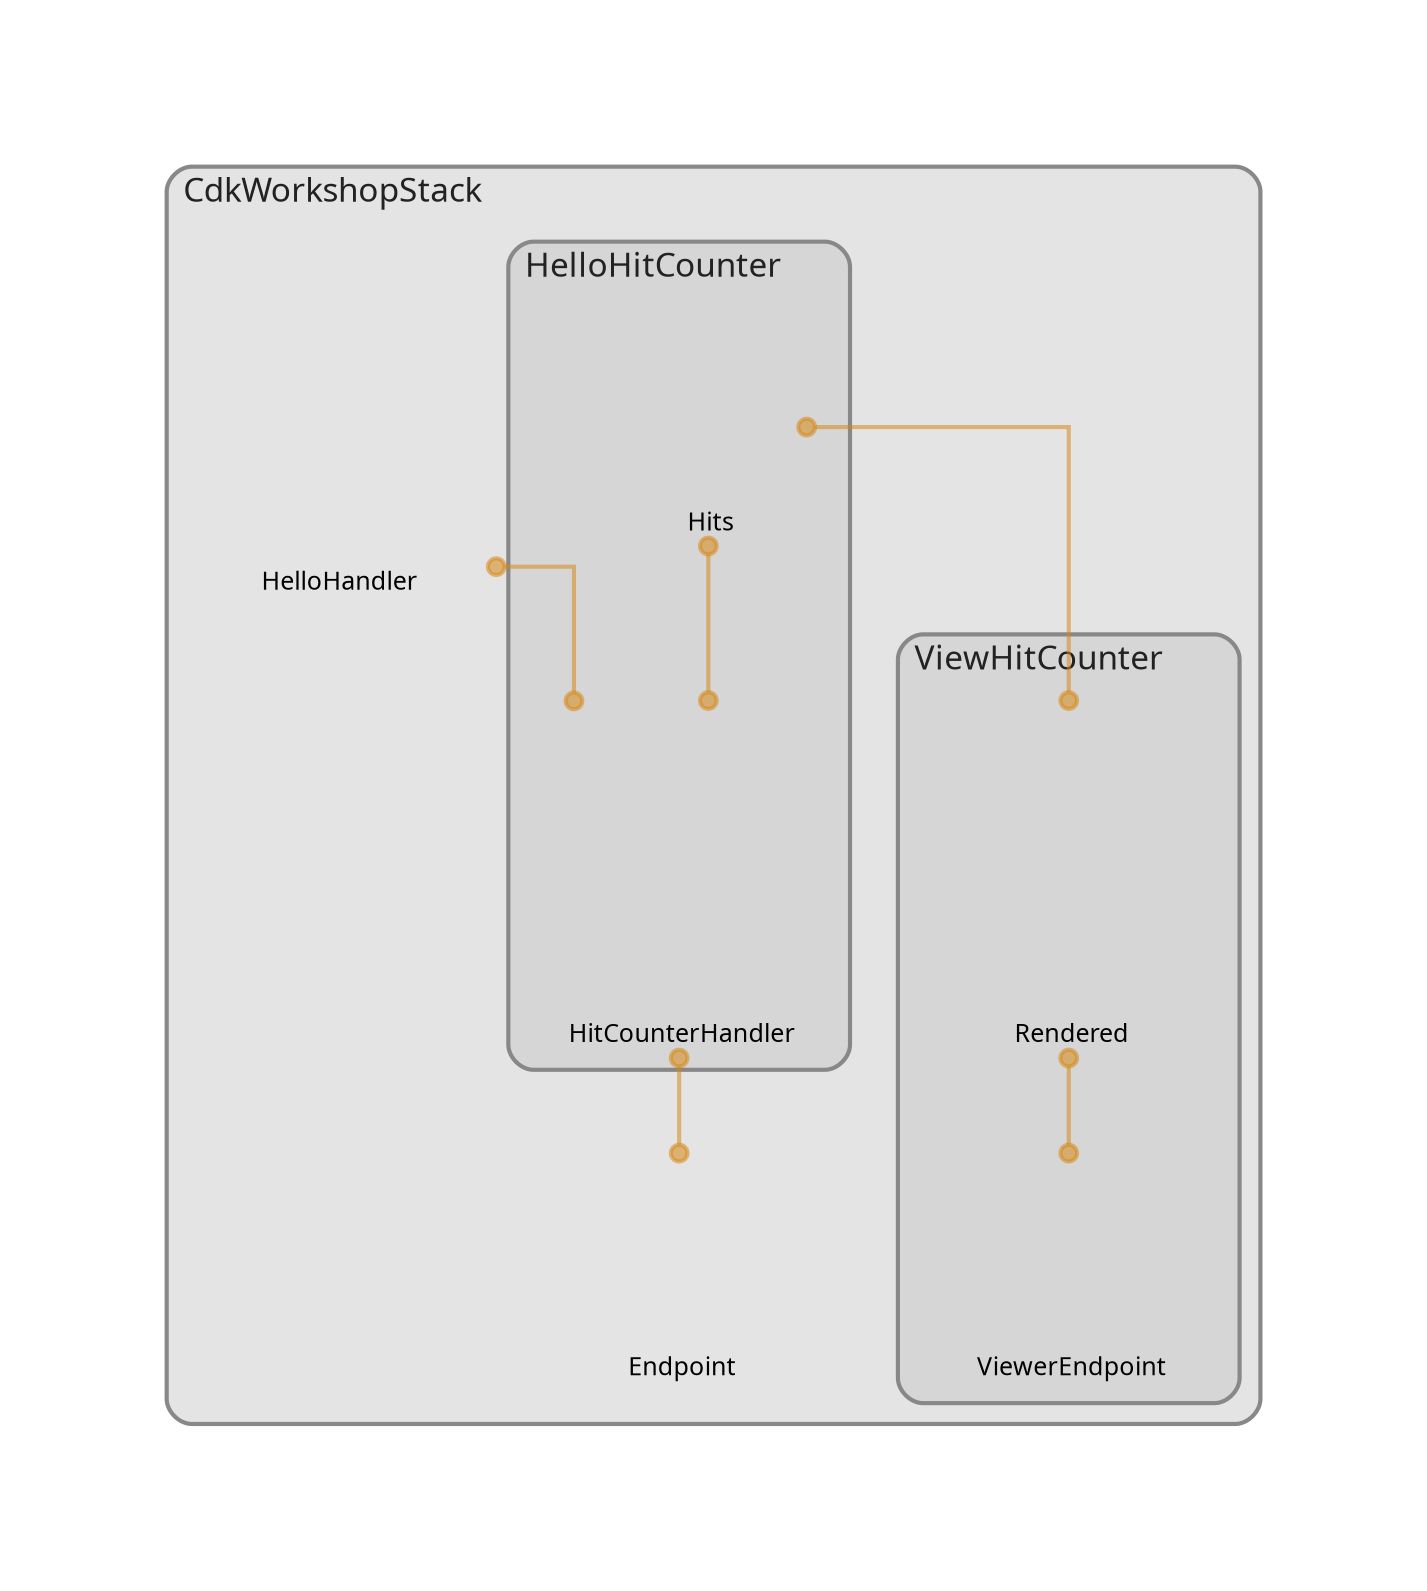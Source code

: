 digraph "Diagram" {
  splines = "ortho";
  pad = "1.0";
  nodesep = "0.60";
  ranksep = "0.75";
  fontname = "Sans-Serif";
  fontsize = "15";
  dpi = "200";
  rankdir = "BT";
  compound = "true";
  fontcolor = "#222222";
  edge [
    color = "#D5871488",
    penwidth = 2,
    arrowhead = "dot",
    arrowtail = "dot",
  ];
  node [
    shape = "box",
    style = "rounded",
    fixedsize = true,
    width = 1.7,
    height = 1.7,
    labelloc = "c",
    imagescale = true,
    fontname = "Sans-Serif",
    fontsize = 8,
    margin = 8,
  ];
  subgraph "CdkWorkshopStack" {
    subgraph "cluster-SubGraph.CdkWorkshopStack" {
      graph [
        label = "CdkWorkshopStack",
        labelloc = "b",
        labeljust = "l",
        margin = "10",
        fontsize = "16",
        penwidth = "2",
        pencolor = "#888888",
        style = "filled,rounded",
        fillcolor = "#e4e4e4",
      ];
      "CdkWorkshopStack/HelloHandler" [
        label = " HelloHandler",
        fontsize = 12,
        image = "/Users/apple/myDev/cdk-workshop/node_modules/cdk-dia/icons/aws/Service/Arch_Compute/64/Arch_AWS-Lambda_64@5x.png",
        imagescale = "true",
        imagepos = "tc",
        penwidth = "0",
        shape = "node",
        fixedsize = "true",
        labelloc = "b",
        width = 2,
        height = 2.266,
      ];
      "CdkWorkshopStack/Endpoint" [
        label = " Endpoint",
        fontsize = 12,
        image = "/Users/apple/myDev/cdk-workshop/node_modules/cdk-dia/icons/aws/Service/Arch_Networking-Content/64/Arch_Amazon-API-Gateway_64@5x.png",
        imagescale = "true",
        imagepos = "tc",
        penwidth = "0",
        shape = "node",
        fixedsize = "true",
        labelloc = "b",
        width = 1.2,
        height = 1.466,
      ];
      subgraph "cluster-SubGraph.HelloHitCounter" {
        graph [
          label = "HelloHitCounter",
          labelloc = "b",
          labeljust = "l",
          margin = "10",
          fontsize = "16",
          penwidth = "2",
          pencolor = "#888888",
          style = "filled,rounded",
          fillcolor = "#d6d6d6",
        ];
        "CdkWorkshopStack/HelloHitCounter/Hits" [
          label = " Hits",
          fontsize = 12,
          image = "/Users/apple/myDev/cdk-workshop/node_modules/cdk-dia/icons/aws/Service/Arch_Database/64/Arch_Amazon-DynamoDB_64@5x.png",
          imagescale = "true",
          imagepos = "tc",
          penwidth = "0",
          shape = "node",
          fixedsize = "true",
          labelloc = "b",
          width = 1.2,
          height = 1.466,
        ];
        "CdkWorkshopStack/HelloHitCounter/HitCounterHandler" [
          label = " HitCounterHandler",
          fontsize = 12,
          image = "/Users/apple/myDev/cdk-workshop/node_modules/cdk-dia/icons/aws/Service/Arch_Compute/64/Arch_AWS-Lambda_64@5x.png",
          imagescale = "true",
          imagepos = "tc",
          penwidth = "0",
          shape = "node",
          fixedsize = "true",
          labelloc = "b",
          width = 2,
          height = 2.266,
        ];
      }
      subgraph "cluster-SubGraph.ViewHitCounter" {
        graph [
          label = "ViewHitCounter",
          labelloc = "b",
          labeljust = "l",
          margin = "10",
          fontsize = "16",
          penwidth = "2",
          pencolor = "#888888",
          style = "filled,rounded",
          fillcolor = "#d6d6d6",
        ];
        "CdkWorkshopStack/ViewHitCounter/Rendered" [
          label = " Rendered",
          fontsize = 12,
          image = "/Users/apple/myDev/cdk-workshop/node_modules/cdk-dia/icons/aws/Service/Arch_Compute/64/Arch_AWS-Lambda_64@5x.png",
          imagescale = "true",
          imagepos = "tc",
          penwidth = "0",
          shape = "node",
          fixedsize = "true",
          labelloc = "b",
          width = 2,
          height = 2.266,
        ];
        "CdkWorkshopStack/ViewHitCounter/ViewerEndpoint" [
          label = " ViewerEndpoint",
          fontsize = 12,
          image = "/Users/apple/myDev/cdk-workshop/node_modules/cdk-dia/icons/aws/Service/Arch_Networking-Content/64/Arch_Amazon-API-Gateway_64@5x.png",
          imagescale = "true",
          imagepos = "tc",
          penwidth = "0",
          shape = "node",
          fixedsize = "true",
          labelloc = "b",
          width = 1.2,
          height = 1.466,
        ];
      }
    }
  }
  "CdkWorkshopStack/HelloHitCounter/HitCounterHandler" -> "CdkWorkshopStack/HelloHandler" [
    dir = "both",
  ];
  "CdkWorkshopStack/HelloHitCounter/HitCounterHandler" -> "CdkWorkshopStack/HelloHitCounter/Hits" [
    dir = "both",
  ];
  "CdkWorkshopStack/Endpoint" -> "CdkWorkshopStack/HelloHitCounter/HitCounterHandler" [
    dir = "both",
  ];
  "CdkWorkshopStack/ViewHitCounter/Rendered" -> "CdkWorkshopStack/HelloHitCounter/Hits" [
    dir = "both",
  ];
  "CdkWorkshopStack/ViewHitCounter/ViewerEndpoint" -> "CdkWorkshopStack/ViewHitCounter/Rendered" [
    dir = "both",
  ];
}